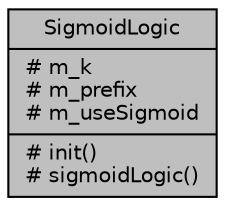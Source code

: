 digraph "SigmoidLogic"
{
  edge [fontname="Helvetica",fontsize="10",labelfontname="Helvetica",labelfontsize="10"];
  node [fontname="Helvetica",fontsize="10",shape=record];
  Node3 [label="{SigmoidLogic\n|# m_k\l# m_prefix\l# m_useSigmoid\l|# init()\l# sigmoidLogic()\l}",height=0.2,width=0.4,color="black", fillcolor="grey75", style="filled", fontcolor="black"];
}
